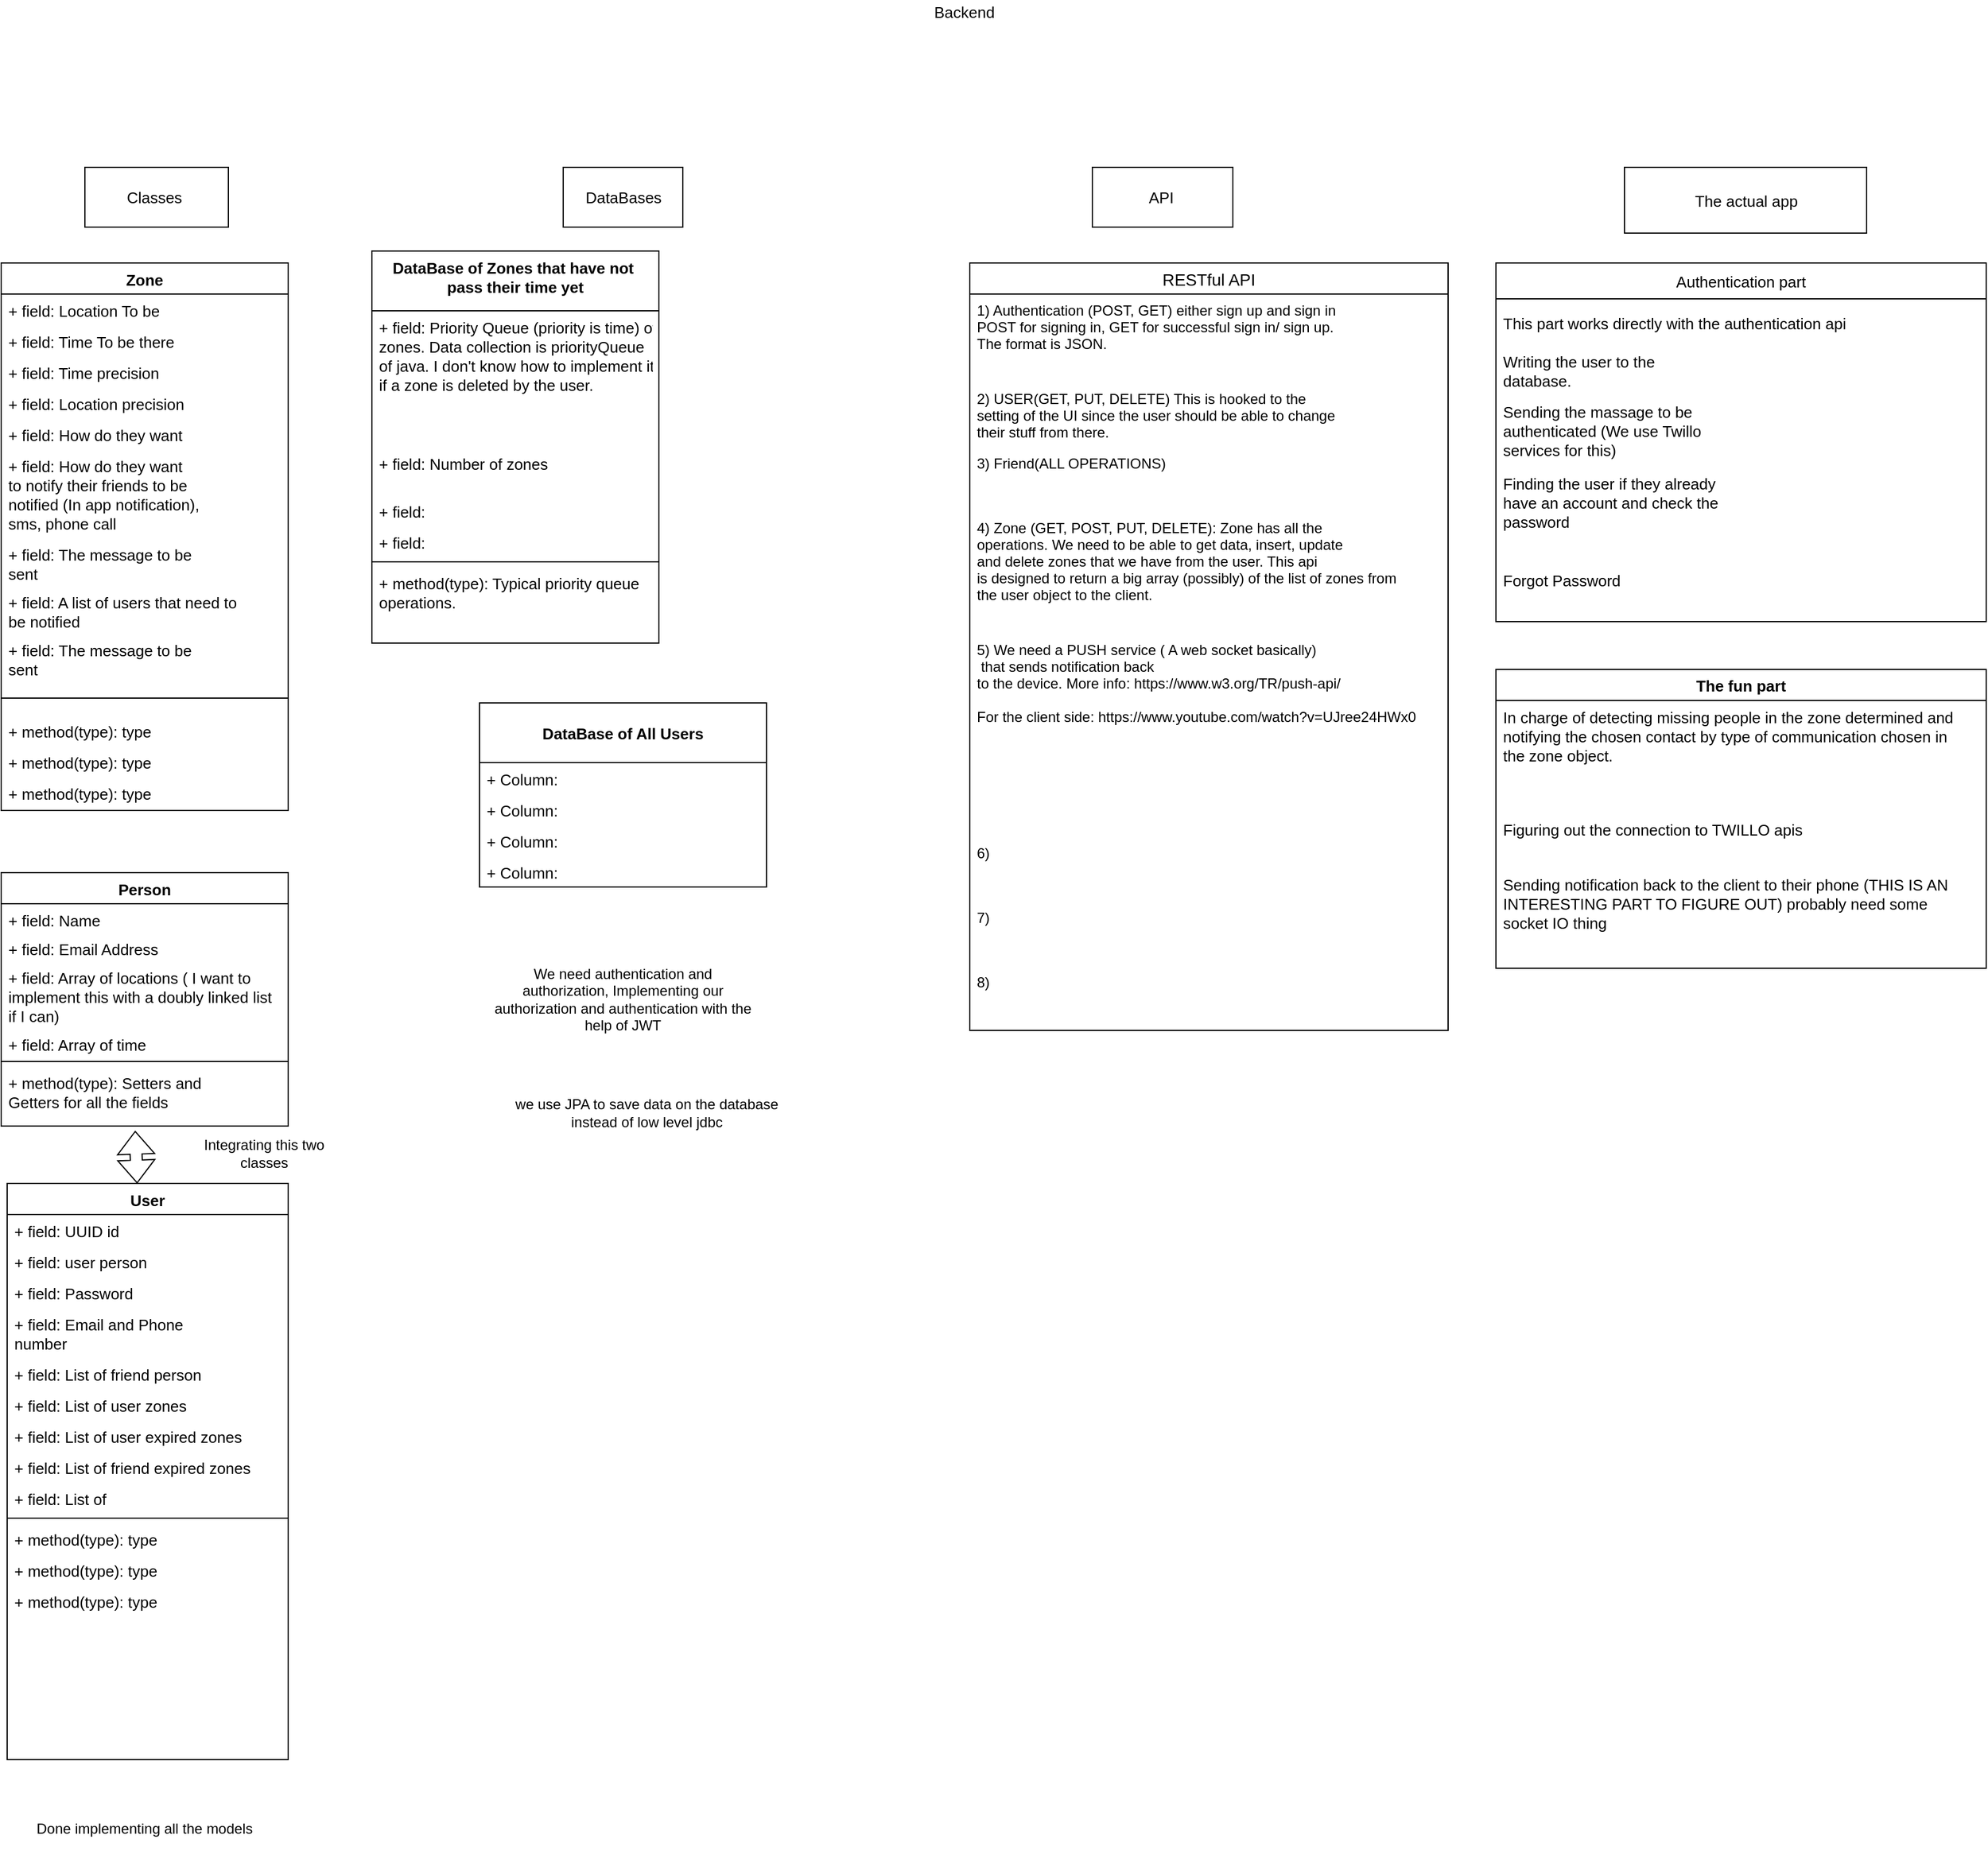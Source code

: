 <mxfile version="18.0.6" type="github" pages="2">
  <diagram id="OnJ23Ht3TBIDX5-kmEjJ" name="Page-1">
    <mxGraphModel dx="792" dy="1044" grid="1" gridSize="10" guides="1" tooltips="1" connect="1" arrows="1" fold="1" page="1" pageScale="1" pageWidth="850" pageHeight="1100" math="0" shadow="0">
      <root>
        <mxCell id="0" />
        <mxCell id="1" parent="0" />
        <mxCell id="N9u76RXB5Sf6qnzRGAIE-1" value="Person" style="swimlane;fontStyle=1;align=center;verticalAlign=top;childLayout=stackLayout;horizontal=1;startSize=26;horizontalStack=0;resizeParent=1;resizeParentMax=0;resizeLast=0;collapsible=1;marginBottom=0;fontSize=13;" parent="1" vertex="1">
          <mxGeometry x="40" y="750" width="240" height="212" as="geometry" />
        </mxCell>
        <mxCell id="N9u76RXB5Sf6qnzRGAIE-2" value="+ field: Name" style="text;strokeColor=none;fillColor=none;align=left;verticalAlign=top;spacingLeft=4;spacingRight=4;overflow=hidden;rotatable=0;points=[[0,0.5],[1,0.5]];portConstraint=eastwest;fontSize=13;" parent="N9u76RXB5Sf6qnzRGAIE-1" vertex="1">
          <mxGeometry y="26" width="240" height="24" as="geometry" />
        </mxCell>
        <mxCell id="N9u76RXB5Sf6qnzRGAIE-7" value="+ field: Email Address" style="text;strokeColor=none;fillColor=none;align=left;verticalAlign=top;spacingLeft=4;spacingRight=4;overflow=hidden;rotatable=0;points=[[0,0.5],[1,0.5]];portConstraint=eastwest;fontSize=13;" parent="N9u76RXB5Sf6qnzRGAIE-1" vertex="1">
          <mxGeometry y="50" width="240" height="24" as="geometry" />
        </mxCell>
        <mxCell id="N9u76RXB5Sf6qnzRGAIE-8" value="+ field: Array of locations ( I want to &#xa;implement this with a doubly linked list&#xa;if I can)" style="text;strokeColor=none;fillColor=none;align=left;verticalAlign=top;spacingLeft=4;spacingRight=4;overflow=hidden;rotatable=0;points=[[0,0.5],[1,0.5]];portConstraint=eastwest;fontSize=13;" parent="N9u76RXB5Sf6qnzRGAIE-1" vertex="1">
          <mxGeometry y="74" width="240" height="56" as="geometry" />
        </mxCell>
        <mxCell id="Z7l9zsdM9GBtYfNbKrUu-1" value="+ field: Array of time" style="text;strokeColor=none;fillColor=none;align=left;verticalAlign=top;spacingLeft=4;spacingRight=4;overflow=hidden;rotatable=0;points=[[0,0.5],[1,0.5]];portConstraint=eastwest;fontSize=13;" parent="N9u76RXB5Sf6qnzRGAIE-1" vertex="1">
          <mxGeometry y="130" width="240" height="24" as="geometry" />
        </mxCell>
        <mxCell id="N9u76RXB5Sf6qnzRGAIE-3" value="" style="line;strokeWidth=1;fillColor=none;align=left;verticalAlign=middle;spacingTop=-1;spacingLeft=3;spacingRight=3;rotatable=0;labelPosition=right;points=[];portConstraint=eastwest;fontSize=13;" parent="N9u76RXB5Sf6qnzRGAIE-1" vertex="1">
          <mxGeometry y="154" width="240" height="8" as="geometry" />
        </mxCell>
        <mxCell id="N9u76RXB5Sf6qnzRGAIE-4" value="+ method(type): Setters and &#xa;Getters for all the fields" style="text;strokeColor=none;fillColor=none;align=left;verticalAlign=top;spacingLeft=4;spacingRight=4;overflow=hidden;rotatable=0;points=[[0,0.5],[1,0.5]];portConstraint=eastwest;fontSize=13;" parent="N9u76RXB5Sf6qnzRGAIE-1" vertex="1">
          <mxGeometry y="162" width="240" height="50" as="geometry" />
        </mxCell>
        <mxCell id="N9u76RXB5Sf6qnzRGAIE-6" value="Backend" style="text;html=1;align=center;verticalAlign=middle;resizable=0;points=[];autosize=1;strokeColor=none;fillColor=none;fontSize=13;" parent="1" vertex="1">
          <mxGeometry x="810" y="20" width="70" height="20" as="geometry" />
        </mxCell>
        <mxCell id="N9u76RXB5Sf6qnzRGAIE-9" value="Zone" style="swimlane;fontStyle=1;align=center;verticalAlign=top;childLayout=stackLayout;horizontal=1;startSize=26;horizontalStack=0;resizeParent=1;resizeParentMax=0;resizeLast=0;collapsible=1;marginBottom=0;fontSize=13;" parent="1" vertex="1">
          <mxGeometry x="40" y="240" width="240" height="458" as="geometry" />
        </mxCell>
        <mxCell id="N9u76RXB5Sf6qnzRGAIE-10" value="+ field: Location To be" style="text;strokeColor=none;fillColor=none;align=left;verticalAlign=top;spacingLeft=4;spacingRight=4;overflow=hidden;rotatable=0;points=[[0,0.5],[1,0.5]];portConstraint=eastwest;fontSize=13;" parent="N9u76RXB5Sf6qnzRGAIE-9" vertex="1">
          <mxGeometry y="26" width="240" height="26" as="geometry" />
        </mxCell>
        <mxCell id="N9u76RXB5Sf6qnzRGAIE-13" value="+ field: Time To be there" style="text;strokeColor=none;fillColor=none;align=left;verticalAlign=top;spacingLeft=4;spacingRight=4;overflow=hidden;rotatable=0;points=[[0,0.5],[1,0.5]];portConstraint=eastwest;fontSize=13;" parent="N9u76RXB5Sf6qnzRGAIE-9" vertex="1">
          <mxGeometry y="52" width="240" height="26" as="geometry" />
        </mxCell>
        <mxCell id="N9u76RXB5Sf6qnzRGAIE-14" value="+ field: Time precision" style="text;strokeColor=none;fillColor=none;align=left;verticalAlign=top;spacingLeft=4;spacingRight=4;overflow=hidden;rotatable=0;points=[[0,0.5],[1,0.5]];portConstraint=eastwest;fontSize=13;" parent="N9u76RXB5Sf6qnzRGAIE-9" vertex="1">
          <mxGeometry y="78" width="240" height="26" as="geometry" />
        </mxCell>
        <mxCell id="N9u76RXB5Sf6qnzRGAIE-15" value="+ field: Location precision" style="text;strokeColor=none;fillColor=none;align=left;verticalAlign=top;spacingLeft=4;spacingRight=4;overflow=hidden;rotatable=0;points=[[0,0.5],[1,0.5]];portConstraint=eastwest;fontSize=13;" parent="N9u76RXB5Sf6qnzRGAIE-9" vertex="1">
          <mxGeometry y="104" width="240" height="26" as="geometry" />
        </mxCell>
        <mxCell id="Bk3x3sHnwQurIrZSOyBp-13" value="+ field: How do they want " style="text;strokeColor=none;fillColor=none;align=left;verticalAlign=top;spacingLeft=4;spacingRight=4;overflow=hidden;rotatable=0;points=[[0,0.5],[1,0.5]];portConstraint=eastwest;fontSize=13;" parent="N9u76RXB5Sf6qnzRGAIE-9" vertex="1">
          <mxGeometry y="130" width="240" height="26" as="geometry" />
        </mxCell>
        <mxCell id="Bk3x3sHnwQurIrZSOyBp-14" value="+ field: How do they want &#xa;to notify their friends to be &#xa;notified (In app notification), &#xa;sms, phone call" style="text;strokeColor=none;fillColor=none;align=left;verticalAlign=top;spacingLeft=4;spacingRight=4;overflow=hidden;rotatable=0;points=[[0,0.5],[1,0.5]];portConstraint=eastwest;fontSize=13;" parent="N9u76RXB5Sf6qnzRGAIE-9" vertex="1">
          <mxGeometry y="156" width="240" height="74" as="geometry" />
        </mxCell>
        <mxCell id="Bk3x3sHnwQurIrZSOyBp-15" value="+ field: The message to be&#xa;sent" style="text;strokeColor=none;fillColor=none;align=left;verticalAlign=top;spacingLeft=4;spacingRight=4;overflow=hidden;rotatable=0;points=[[0,0.5],[1,0.5]];portConstraint=eastwest;fontSize=13;" parent="N9u76RXB5Sf6qnzRGAIE-9" vertex="1">
          <mxGeometry y="230" width="240" height="40" as="geometry" />
        </mxCell>
        <mxCell id="Bk3x3sHnwQurIrZSOyBp-61" value="+ field: A list of users that need to &#xa;be notified" style="text;strokeColor=none;fillColor=none;align=left;verticalAlign=top;spacingLeft=4;spacingRight=4;overflow=hidden;rotatable=0;points=[[0,0.5],[1,0.5]];portConstraint=eastwest;fontSize=13;" parent="N9u76RXB5Sf6qnzRGAIE-9" vertex="1">
          <mxGeometry y="270" width="240" height="40" as="geometry" />
        </mxCell>
        <mxCell id="Bk3x3sHnwQurIrZSOyBp-62" value="+ field: The message to be&#xa;sent" style="text;strokeColor=none;fillColor=none;align=left;verticalAlign=top;spacingLeft=4;spacingRight=4;overflow=hidden;rotatable=0;points=[[0,0.5],[1,0.5]];portConstraint=eastwest;fontSize=13;" parent="N9u76RXB5Sf6qnzRGAIE-9" vertex="1">
          <mxGeometry y="310" width="240" height="40" as="geometry" />
        </mxCell>
        <mxCell id="N9u76RXB5Sf6qnzRGAIE-11" value="" style="line;strokeWidth=1;fillColor=none;align=left;verticalAlign=middle;spacingTop=-1;spacingLeft=3;spacingRight=3;rotatable=0;labelPosition=right;points=[];portConstraint=eastwest;fontSize=13;" parent="N9u76RXB5Sf6qnzRGAIE-9" vertex="1">
          <mxGeometry y="350" width="240" height="28" as="geometry" />
        </mxCell>
        <mxCell id="N9u76RXB5Sf6qnzRGAIE-12" value="+ method(type): type" style="text;strokeColor=none;fillColor=none;align=left;verticalAlign=top;spacingLeft=4;spacingRight=4;overflow=hidden;rotatable=0;points=[[0,0.5],[1,0.5]];portConstraint=eastwest;fontSize=13;" parent="N9u76RXB5Sf6qnzRGAIE-9" vertex="1">
          <mxGeometry y="378" width="240" height="26" as="geometry" />
        </mxCell>
        <mxCell id="N9u76RXB5Sf6qnzRGAIE-16" value="+ method(type): type" style="text;strokeColor=none;fillColor=none;align=left;verticalAlign=top;spacingLeft=4;spacingRight=4;overflow=hidden;rotatable=0;points=[[0,0.5],[1,0.5]];portConstraint=eastwest;fontSize=13;" parent="N9u76RXB5Sf6qnzRGAIE-9" vertex="1">
          <mxGeometry y="404" width="240" height="26" as="geometry" />
        </mxCell>
        <mxCell id="N9u76RXB5Sf6qnzRGAIE-17" value="+ method(type): type" style="text;strokeColor=none;fillColor=none;align=left;verticalAlign=top;spacingLeft=4;spacingRight=4;overflow=hidden;rotatable=0;points=[[0,0.5],[1,0.5]];portConstraint=eastwest;fontSize=13;" parent="N9u76RXB5Sf6qnzRGAIE-9" vertex="1">
          <mxGeometry y="430" width="240" height="28" as="geometry" />
        </mxCell>
        <mxCell id="Z7l9zsdM9GBtYfNbKrUu-2" value="Classes&amp;nbsp;" style="whiteSpace=wrap;html=1;align=center;fontSize=13;" parent="1" vertex="1">
          <mxGeometry x="110" y="160" width="120" height="50" as="geometry" />
        </mxCell>
        <mxCell id="Z7l9zsdM9GBtYfNbKrUu-4" value="Authentication part" style="swimlane;fontStyle=0;childLayout=stackLayout;horizontal=1;startSize=30;horizontalStack=0;resizeParent=1;resizeParentMax=0;resizeLast=0;collapsible=1;marginBottom=0;fontSize=13;" parent="1" vertex="1">
          <mxGeometry x="1290" y="240" width="410" height="300" as="geometry" />
        </mxCell>
        <mxCell id="Bk3x3sHnwQurIrZSOyBp-77" value="This part works directly with the authentication api" style="text;strokeColor=none;fillColor=none;align=left;verticalAlign=middle;spacingLeft=4;spacingRight=4;overflow=hidden;points=[[0,0.5],[1,0.5]];portConstraint=eastwest;rotatable=0;fontSize=13;" parent="Z7l9zsdM9GBtYfNbKrUu-4" vertex="1">
          <mxGeometry y="30" width="410" height="40" as="geometry" />
        </mxCell>
        <mxCell id="Z7l9zsdM9GBtYfNbKrUu-5" value="Writing the user to the &#xa;database. " style="text;strokeColor=none;fillColor=none;align=left;verticalAlign=middle;spacingLeft=4;spacingRight=4;overflow=hidden;points=[[0,0.5],[1,0.5]];portConstraint=eastwest;rotatable=0;fontSize=13;" parent="Z7l9zsdM9GBtYfNbKrUu-4" vertex="1">
          <mxGeometry y="70" width="410" height="40" as="geometry" />
        </mxCell>
        <mxCell id="Z7l9zsdM9GBtYfNbKrUu-6" value="Sending the massage to be&#xa;authenticated (We use Twillo &#xa;services for this) " style="text;strokeColor=none;fillColor=none;align=left;verticalAlign=middle;spacingLeft=4;spacingRight=4;overflow=hidden;points=[[0,0.5],[1,0.5]];portConstraint=eastwest;rotatable=0;fontSize=13;" parent="Z7l9zsdM9GBtYfNbKrUu-4" vertex="1">
          <mxGeometry y="110" width="410" height="60" as="geometry" />
        </mxCell>
        <mxCell id="Bk3x3sHnwQurIrZSOyBp-48" value="Finding the user if they already&#xa;have an account and check the &#xa;password" style="text;strokeColor=none;fillColor=none;align=left;verticalAlign=middle;spacingLeft=4;spacingRight=4;overflow=hidden;points=[[0,0.5],[1,0.5]];portConstraint=eastwest;rotatable=0;fontSize=13;" parent="Z7l9zsdM9GBtYfNbKrUu-4" vertex="1">
          <mxGeometry y="170" width="410" height="60" as="geometry" />
        </mxCell>
        <mxCell id="Z7l9zsdM9GBtYfNbKrUu-7" value="Forgot Password" style="text;strokeColor=none;fillColor=none;align=left;verticalAlign=middle;spacingLeft=4;spacingRight=4;overflow=hidden;points=[[0,0.5],[1,0.5]];portConstraint=eastwest;rotatable=0;fontSize=13;" parent="Z7l9zsdM9GBtYfNbKrUu-4" vertex="1">
          <mxGeometry y="230" width="410" height="70" as="geometry" />
        </mxCell>
        <mxCell id="Bk3x3sHnwQurIrZSOyBp-1" value="The actual app" style="whiteSpace=wrap;html=1;align=center;fontSize=13;" parent="1" vertex="1">
          <mxGeometry x="1397.5" y="160" width="202.5" height="55" as="geometry" />
        </mxCell>
        <mxCell id="Bk3x3sHnwQurIrZSOyBp-2" value="User" style="swimlane;fontStyle=1;align=center;verticalAlign=top;childLayout=stackLayout;horizontal=1;startSize=26;horizontalStack=0;resizeParent=1;resizeParentMax=0;resizeLast=0;collapsible=1;marginBottom=0;fontSize=13;" parent="1" vertex="1">
          <mxGeometry x="45" y="1010" width="235" height="482" as="geometry" />
        </mxCell>
        <mxCell id="Bk3x3sHnwQurIrZSOyBp-76" value="+ field: UUID id" style="text;strokeColor=none;fillColor=none;align=left;verticalAlign=top;spacingLeft=4;spacingRight=4;overflow=hidden;rotatable=0;points=[[0,0.5],[1,0.5]];portConstraint=eastwest;fontSize=13;" parent="Bk3x3sHnwQurIrZSOyBp-2" vertex="1">
          <mxGeometry y="26" width="235" height="26" as="geometry" />
        </mxCell>
        <mxCell id="Bk3x3sHnwQurIrZSOyBp-3" value="+ field: user person    &#xa;&#xa;" style="text;strokeColor=none;fillColor=none;align=left;verticalAlign=top;spacingLeft=4;spacingRight=4;overflow=hidden;rotatable=0;points=[[0,0.5],[1,0.5]];portConstraint=eastwest;fontSize=13;" parent="Bk3x3sHnwQurIrZSOyBp-2" vertex="1">
          <mxGeometry y="52" width="235" height="26" as="geometry" />
        </mxCell>
        <mxCell id="Bk3x3sHnwQurIrZSOyBp-41" value="+ field: Password" style="text;strokeColor=none;fillColor=none;align=left;verticalAlign=top;spacingLeft=4;spacingRight=4;overflow=hidden;rotatable=0;points=[[0,0.5],[1,0.5]];portConstraint=eastwest;fontSize=13;" parent="Bk3x3sHnwQurIrZSOyBp-2" vertex="1">
          <mxGeometry y="78" width="235" height="26" as="geometry" />
        </mxCell>
        <mxCell id="Bk3x3sHnwQurIrZSOyBp-42" value="+ field: Email and Phone &#xa;number" style="text;strokeColor=none;fillColor=none;align=left;verticalAlign=top;spacingLeft=4;spacingRight=4;overflow=hidden;rotatable=0;points=[[0,0.5],[1,0.5]];portConstraint=eastwest;fontSize=13;" parent="Bk3x3sHnwQurIrZSOyBp-2" vertex="1">
          <mxGeometry y="104" width="235" height="42" as="geometry" />
        </mxCell>
        <mxCell id="Bk3x3sHnwQurIrZSOyBp-6" value="+ field: List of friend person&#xa;" style="text;strokeColor=none;fillColor=none;align=left;verticalAlign=top;spacingLeft=4;spacingRight=4;overflow=hidden;rotatable=0;points=[[0,0.5],[1,0.5]];portConstraint=eastwest;fontSize=13;" parent="Bk3x3sHnwQurIrZSOyBp-2" vertex="1">
          <mxGeometry y="146" width="235" height="26" as="geometry" />
        </mxCell>
        <mxCell id="Bk3x3sHnwQurIrZSOyBp-10" value="+ field: List of user zones" style="text;strokeColor=none;fillColor=none;align=left;verticalAlign=top;spacingLeft=4;spacingRight=4;overflow=hidden;rotatable=0;points=[[0,0.5],[1,0.5]];portConstraint=eastwest;fontSize=13;" parent="Bk3x3sHnwQurIrZSOyBp-2" vertex="1">
          <mxGeometry y="172" width="235" height="26" as="geometry" />
        </mxCell>
        <mxCell id="Bk3x3sHnwQurIrZSOyBp-9" value="+ field: List of user expired zones" style="text;strokeColor=none;fillColor=none;align=left;verticalAlign=top;spacingLeft=4;spacingRight=4;overflow=hidden;rotatable=0;points=[[0,0.5],[1,0.5]];portConstraint=eastwest;fontSize=13;" parent="Bk3x3sHnwQurIrZSOyBp-2" vertex="1">
          <mxGeometry y="198" width="235" height="26" as="geometry" />
        </mxCell>
        <mxCell id="Bk3x3sHnwQurIrZSOyBp-8" value="+ field: List of friend expired zones" style="text;strokeColor=none;fillColor=none;align=left;verticalAlign=top;spacingLeft=4;spacingRight=4;overflow=hidden;rotatable=0;points=[[0,0.5],[1,0.5]];portConstraint=eastwest;fontSize=13;" parent="Bk3x3sHnwQurIrZSOyBp-2" vertex="1">
          <mxGeometry y="224" width="235" height="26" as="geometry" />
        </mxCell>
        <mxCell id="Bk3x3sHnwQurIrZSOyBp-72" value="+ field: List of " style="text;strokeColor=none;fillColor=none;align=left;verticalAlign=top;spacingLeft=4;spacingRight=4;overflow=hidden;rotatable=0;points=[[0,0.5],[1,0.5]];portConstraint=eastwest;fontSize=13;" parent="Bk3x3sHnwQurIrZSOyBp-2" vertex="1">
          <mxGeometry y="250" width="235" height="26" as="geometry" />
        </mxCell>
        <mxCell id="Bk3x3sHnwQurIrZSOyBp-4" value="" style="line;strokeWidth=1;fillColor=none;align=left;verticalAlign=middle;spacingTop=-1;spacingLeft=3;spacingRight=3;rotatable=0;labelPosition=right;points=[];portConstraint=eastwest;fontSize=13;" parent="Bk3x3sHnwQurIrZSOyBp-2" vertex="1">
          <mxGeometry y="276" width="235" height="8" as="geometry" />
        </mxCell>
        <mxCell id="Bk3x3sHnwQurIrZSOyBp-5" value="+ method(type): type" style="text;strokeColor=none;fillColor=none;align=left;verticalAlign=top;spacingLeft=4;spacingRight=4;overflow=hidden;rotatable=0;points=[[0,0.5],[1,0.5]];portConstraint=eastwest;fontSize=13;" parent="Bk3x3sHnwQurIrZSOyBp-2" vertex="1">
          <mxGeometry y="284" width="235" height="26" as="geometry" />
        </mxCell>
        <mxCell id="Bk3x3sHnwQurIrZSOyBp-11" value="+ method(type): type" style="text;strokeColor=none;fillColor=none;align=left;verticalAlign=top;spacingLeft=4;spacingRight=4;overflow=hidden;rotatable=0;points=[[0,0.5],[1,0.5]];portConstraint=eastwest;fontSize=13;" parent="Bk3x3sHnwQurIrZSOyBp-2" vertex="1">
          <mxGeometry y="310" width="235" height="26" as="geometry" />
        </mxCell>
        <mxCell id="Bk3x3sHnwQurIrZSOyBp-12" value="+ method(type): type" style="text;strokeColor=none;fillColor=none;align=left;verticalAlign=top;spacingLeft=4;spacingRight=4;overflow=hidden;rotatable=0;points=[[0,0.5],[1,0.5]];portConstraint=eastwest;fontSize=13;" parent="Bk3x3sHnwQurIrZSOyBp-2" vertex="1">
          <mxGeometry y="336" width="235" height="146" as="geometry" />
        </mxCell>
        <mxCell id="Bk3x3sHnwQurIrZSOyBp-16" value="The fun part" style="swimlane;fontStyle=1;childLayout=stackLayout;horizontal=1;startSize=26;fillColor=none;horizontalStack=0;resizeParent=1;resizeParentMax=0;resizeLast=0;collapsible=1;marginBottom=0;fontSize=13;" parent="1" vertex="1">
          <mxGeometry x="1290" y="580" width="410" height="250" as="geometry" />
        </mxCell>
        <mxCell id="Bk3x3sHnwQurIrZSOyBp-17" value="In charge of detecting missing people in the zone determined and&#xa;notifying the chosen contact by type of communication chosen in &#xa;the zone object. " style="text;strokeColor=none;fillColor=none;align=left;verticalAlign=top;spacingLeft=4;spacingRight=4;overflow=hidden;rotatable=0;points=[[0,0.5],[1,0.5]];portConstraint=eastwest;fontSize=13;" parent="Bk3x3sHnwQurIrZSOyBp-16" vertex="1">
          <mxGeometry y="26" width="410" height="94" as="geometry" />
        </mxCell>
        <mxCell id="Bk3x3sHnwQurIrZSOyBp-18" value="Figuring out the connection to TWILLO apis" style="text;strokeColor=none;fillColor=none;align=left;verticalAlign=top;spacingLeft=4;spacingRight=4;overflow=hidden;rotatable=0;points=[[0,0.5],[1,0.5]];portConstraint=eastwest;fontSize=13;" parent="Bk3x3sHnwQurIrZSOyBp-16" vertex="1">
          <mxGeometry y="120" width="410" height="46" as="geometry" />
        </mxCell>
        <mxCell id="Bk3x3sHnwQurIrZSOyBp-19" value="Sending notification back to the client to their phone (THIS IS AN &#xa;INTERESTING PART TO FIGURE OUT) probably need some &#xa;socket IO thing" style="text;strokeColor=none;fillColor=none;align=left;verticalAlign=top;spacingLeft=4;spacingRight=4;overflow=hidden;rotatable=0;points=[[0,0.5],[1,0.5]];portConstraint=eastwest;fontSize=13;" parent="Bk3x3sHnwQurIrZSOyBp-16" vertex="1">
          <mxGeometry y="166" width="410" height="84" as="geometry" />
        </mxCell>
        <mxCell id="Bk3x3sHnwQurIrZSOyBp-20" value="API&amp;nbsp;" style="whiteSpace=wrap;html=1;align=center;fontSize=13;" parent="1" vertex="1">
          <mxGeometry x="952.5" y="160" width="117.5" height="50" as="geometry" />
        </mxCell>
        <mxCell id="Bk3x3sHnwQurIrZSOyBp-21" value="RESTful API" style="swimlane;fontStyle=0;childLayout=stackLayout;horizontal=1;startSize=26;horizontalStack=0;resizeParent=1;resizeParentMax=0;resizeLast=0;collapsible=1;marginBottom=0;align=center;fontSize=14;" parent="1" vertex="1">
          <mxGeometry x="850" y="240" width="400" height="642" as="geometry" />
        </mxCell>
        <mxCell id="Bk3x3sHnwQurIrZSOyBp-22" value="1) Authentication (POST, GET) either sign up and sign in&#xa;POST for signing in, GET for successful sign in/ sign up.&#xa;The format is JSON. &#xa;&#xa;&#xa;" style="text;strokeColor=none;fillColor=none;spacingLeft=4;spacingRight=4;overflow=hidden;rotatable=0;points=[[0,0.5],[1,0.5]];portConstraint=eastwest;fontSize=12;" parent="Bk3x3sHnwQurIrZSOyBp-21" vertex="1">
          <mxGeometry y="26" width="400" height="74" as="geometry" />
        </mxCell>
        <mxCell id="Bk3x3sHnwQurIrZSOyBp-23" value="2) USER(GET, PUT, DELETE) This is hooked to the &#xa;setting of the UI since the user should be able to change&#xa;their stuff from there." style="text;strokeColor=none;fillColor=none;spacingLeft=4;spacingRight=4;overflow=hidden;rotatable=0;points=[[0,0.5],[1,0.5]];portConstraint=eastwest;fontSize=12;" parent="Bk3x3sHnwQurIrZSOyBp-21" vertex="1">
          <mxGeometry y="100" width="400" height="54" as="geometry" />
        </mxCell>
        <mxCell id="Bk3x3sHnwQurIrZSOyBp-24" value="3) Friend(ALL OPERATIONS)" style="text;strokeColor=none;fillColor=none;spacingLeft=4;spacingRight=4;overflow=hidden;rotatable=0;points=[[0,0.5],[1,0.5]];portConstraint=eastwest;fontSize=12;" parent="Bk3x3sHnwQurIrZSOyBp-21" vertex="1">
          <mxGeometry y="154" width="400" height="54" as="geometry" />
        </mxCell>
        <mxCell id="Bk3x3sHnwQurIrZSOyBp-43" value="4) Zone (GET, POST, PUT, DELETE): Zone has all the&#xa;operations. We need to be able to get data, insert, update&#xa;and delete zones that we have from the user. This api&#xa;is designed to return a big array (possibly) of the list of zones from&#xa;the user object to the client. " style="text;strokeColor=none;fillColor=none;spacingLeft=4;spacingRight=4;overflow=hidden;rotatable=0;points=[[0,0.5],[1,0.5]];portConstraint=eastwest;fontSize=12;" parent="Bk3x3sHnwQurIrZSOyBp-21" vertex="1">
          <mxGeometry y="208" width="400" height="102" as="geometry" />
        </mxCell>
        <mxCell id="Bk3x3sHnwQurIrZSOyBp-44" value="5) We need a PUSH service ( A web socket basically)&#xa; that sends notification back &#xa;to the device. More info: https://www.w3.org/TR/push-api/&#xa;&#xa;For the client side: https://www.youtube.com/watch?v=UJree24HWx0" style="text;strokeColor=none;fillColor=none;spacingLeft=4;spacingRight=4;overflow=hidden;rotatable=0;points=[[0,0.5],[1,0.5]];portConstraint=eastwest;fontSize=12;" parent="Bk3x3sHnwQurIrZSOyBp-21" vertex="1">
          <mxGeometry y="310" width="400" height="170" as="geometry" />
        </mxCell>
        <mxCell id="Bk3x3sHnwQurIrZSOyBp-45" value="6)" style="text;strokeColor=none;fillColor=none;spacingLeft=4;spacingRight=4;overflow=hidden;rotatable=0;points=[[0,0.5],[1,0.5]];portConstraint=eastwest;fontSize=12;" parent="Bk3x3sHnwQurIrZSOyBp-21" vertex="1">
          <mxGeometry y="480" width="400" height="54" as="geometry" />
        </mxCell>
        <mxCell id="Bk3x3sHnwQurIrZSOyBp-46" value="7)" style="text;strokeColor=none;fillColor=none;spacingLeft=4;spacingRight=4;overflow=hidden;rotatable=0;points=[[0,0.5],[1,0.5]];portConstraint=eastwest;fontSize=12;" parent="Bk3x3sHnwQurIrZSOyBp-21" vertex="1">
          <mxGeometry y="534" width="400" height="54" as="geometry" />
        </mxCell>
        <mxCell id="Bk3x3sHnwQurIrZSOyBp-47" value="8)" style="text;strokeColor=none;fillColor=none;spacingLeft=4;spacingRight=4;overflow=hidden;rotatable=0;points=[[0,0.5],[1,0.5]];portConstraint=eastwest;fontSize=12;" parent="Bk3x3sHnwQurIrZSOyBp-21" vertex="1">
          <mxGeometry y="588" width="400" height="54" as="geometry" />
        </mxCell>
        <mxCell id="Bk3x3sHnwQurIrZSOyBp-53" value="DataBase of Zones that have not &#xa;pass their time yet" style="swimlane;fontStyle=1;align=center;verticalAlign=top;childLayout=stackLayout;horizontal=1;startSize=50;horizontalStack=0;resizeParent=1;resizeParentMax=0;resizeLast=0;collapsible=1;marginBottom=0;fontSize=13;" parent="1" vertex="1">
          <mxGeometry x="350" y="230" width="240" height="328" as="geometry" />
        </mxCell>
        <mxCell id="Bk3x3sHnwQurIrZSOyBp-54" value="+ field: Priority Queue (priority is time) of &#xa;zones. Data collection is priorityQueue&#xa;of java. I don&#39;t know how to implement it&#xa;if a zone is deleted by the user. " style="text;strokeColor=none;fillColor=none;align=left;verticalAlign=top;spacingLeft=4;spacingRight=4;overflow=hidden;rotatable=0;points=[[0,0.5],[1,0.5]];portConstraint=eastwest;fontSize=13;" parent="Bk3x3sHnwQurIrZSOyBp-53" vertex="1">
          <mxGeometry y="50" width="240" height="114" as="geometry" />
        </mxCell>
        <mxCell id="Bk3x3sHnwQurIrZSOyBp-59" value="+ field: Number of zones  " style="text;strokeColor=none;fillColor=none;align=left;verticalAlign=top;spacingLeft=4;spacingRight=4;overflow=hidden;rotatable=0;points=[[0,0.5],[1,0.5]];portConstraint=eastwest;fontSize=13;" parent="Bk3x3sHnwQurIrZSOyBp-53" vertex="1">
          <mxGeometry y="164" width="240" height="40" as="geometry" />
        </mxCell>
        <mxCell id="Bk3x3sHnwQurIrZSOyBp-58" value="+ field: " style="text;strokeColor=none;fillColor=none;align=left;verticalAlign=top;spacingLeft=4;spacingRight=4;overflow=hidden;rotatable=0;points=[[0,0.5],[1,0.5]];portConstraint=eastwest;fontSize=13;" parent="Bk3x3sHnwQurIrZSOyBp-53" vertex="1">
          <mxGeometry y="204" width="240" height="26" as="geometry" />
        </mxCell>
        <mxCell id="Bk3x3sHnwQurIrZSOyBp-57" value="+ field: " style="text;strokeColor=none;fillColor=none;align=left;verticalAlign=top;spacingLeft=4;spacingRight=4;overflow=hidden;rotatable=0;points=[[0,0.5],[1,0.5]];portConstraint=eastwest;fontSize=13;" parent="Bk3x3sHnwQurIrZSOyBp-53" vertex="1">
          <mxGeometry y="230" width="240" height="26" as="geometry" />
        </mxCell>
        <mxCell id="Bk3x3sHnwQurIrZSOyBp-55" value="" style="line;strokeWidth=1;fillColor=none;align=left;verticalAlign=middle;spacingTop=-1;spacingLeft=3;spacingRight=3;rotatable=0;labelPosition=right;points=[];portConstraint=eastwest;fontSize=13;" parent="Bk3x3sHnwQurIrZSOyBp-53" vertex="1">
          <mxGeometry y="256" width="240" height="8" as="geometry" />
        </mxCell>
        <mxCell id="Bk3x3sHnwQurIrZSOyBp-56" value="+ method(type): Typical priority queue&#xa;operations. " style="text;strokeColor=none;fillColor=none;align=left;verticalAlign=top;spacingLeft=4;spacingRight=4;overflow=hidden;rotatable=0;points=[[0,0.5],[1,0.5]];portConstraint=eastwest;fontSize=13;" parent="Bk3x3sHnwQurIrZSOyBp-53" vertex="1">
          <mxGeometry y="264" width="240" height="64" as="geometry" />
        </mxCell>
        <mxCell id="Bk3x3sHnwQurIrZSOyBp-63" value="DataBase of All Users" style="swimlane;fontStyle=1;childLayout=stackLayout;horizontal=1;startSize=50;fillColor=none;horizontalStack=0;resizeParent=1;resizeParentMax=0;resizeLast=0;collapsible=1;marginBottom=0;fontSize=13;" parent="1" vertex="1">
          <mxGeometry x="440" y="608" width="240" height="154" as="geometry" />
        </mxCell>
        <mxCell id="Bk3x3sHnwQurIrZSOyBp-66" value="+ Column:" style="text;strokeColor=none;fillColor=none;align=left;verticalAlign=top;spacingLeft=4;spacingRight=4;overflow=hidden;rotatable=0;points=[[0,0.5],[1,0.5]];portConstraint=eastwest;fontSize=13;" parent="Bk3x3sHnwQurIrZSOyBp-63" vertex="1">
          <mxGeometry y="50" width="240" height="26" as="geometry" />
        </mxCell>
        <mxCell id="Bk3x3sHnwQurIrZSOyBp-73" value="+ Column:" style="text;strokeColor=none;fillColor=none;align=left;verticalAlign=top;spacingLeft=4;spacingRight=4;overflow=hidden;rotatable=0;points=[[0,0.5],[1,0.5]];portConstraint=eastwest;fontSize=13;" parent="Bk3x3sHnwQurIrZSOyBp-63" vertex="1">
          <mxGeometry y="76" width="240" height="26" as="geometry" />
        </mxCell>
        <mxCell id="Bk3x3sHnwQurIrZSOyBp-74" value="+ Column:" style="text;strokeColor=none;fillColor=none;align=left;verticalAlign=top;spacingLeft=4;spacingRight=4;overflow=hidden;rotatable=0;points=[[0,0.5],[1,0.5]];portConstraint=eastwest;fontSize=13;" parent="Bk3x3sHnwQurIrZSOyBp-63" vertex="1">
          <mxGeometry y="102" width="240" height="26" as="geometry" />
        </mxCell>
        <mxCell id="Bk3x3sHnwQurIrZSOyBp-75" value="+ Column:" style="text;strokeColor=none;fillColor=none;align=left;verticalAlign=top;spacingLeft=4;spacingRight=4;overflow=hidden;rotatable=0;points=[[0,0.5],[1,0.5]];portConstraint=eastwest;fontSize=13;" parent="Bk3x3sHnwQurIrZSOyBp-63" vertex="1">
          <mxGeometry y="128" width="240" height="26" as="geometry" />
        </mxCell>
        <mxCell id="Bk3x3sHnwQurIrZSOyBp-71" value="DataBases" style="html=1;fontSize=13;" parent="1" vertex="1">
          <mxGeometry x="510" y="160" width="100" height="50" as="geometry" />
        </mxCell>
        <mxCell id="ZK48mX2Tbgwl_XDacO71-1" value="Integrating this two classes" style="text;html=1;strokeColor=none;fillColor=none;align=center;verticalAlign=middle;whiteSpace=wrap;rounded=0;" parent="1" vertex="1">
          <mxGeometry x="190" y="970" width="140" height="30" as="geometry" />
        </mxCell>
        <mxCell id="ZK48mX2Tbgwl_XDacO71-3" value="" style="shape=flexArrow;endArrow=classic;startArrow=classic;html=1;rounded=0;entryX=0.467;entryY=1.08;entryDx=0;entryDy=0;entryPerimeter=0;" parent="1" source="Bk3x3sHnwQurIrZSOyBp-2" target="N9u76RXB5Sf6qnzRGAIE-4" edge="1">
          <mxGeometry width="100" height="100" relative="1" as="geometry">
            <mxPoint x="360" y="1090" as="sourcePoint" />
            <mxPoint x="460" y="990" as="targetPoint" />
          </mxGeometry>
        </mxCell>
        <mxCell id="O4iQtBMvBC0bYsIcab4D-1" value="Done implementing all the models" style="text;html=1;strokeColor=none;fillColor=none;align=center;verticalAlign=middle;whiteSpace=wrap;rounded=0;" parent="1" vertex="1">
          <mxGeometry x="40" y="1520" width="240" height="60" as="geometry" />
        </mxCell>
        <mxCell id="qSfsRtd-j9E3h0j8mT5T-1" value="We need authentication and&lt;br&gt;authorization, Implementing our authorization and authentication with the help of JWT" style="text;html=1;strokeColor=none;fillColor=none;align=center;verticalAlign=middle;whiteSpace=wrap;rounded=0;" parent="1" vertex="1">
          <mxGeometry x="440" y="791" width="240" height="129" as="geometry" />
        </mxCell>
        <mxCell id="hFi8CVxTuR9FTAXGdVDn-1" value="we use JPA to save data on the database instead of low level jdbc" style="text;html=1;strokeColor=none;fillColor=none;align=center;verticalAlign=middle;whiteSpace=wrap;rounded=0;" parent="1" vertex="1">
          <mxGeometry x="450" y="932" width="260" height="38" as="geometry" />
        </mxCell>
      </root>
    </mxGraphModel>
  </diagram>
  <diagram id="3DfGF0o8X33VtH4nLFIE" name="Page-2">
    <mxGraphModel dx="1555" dy="3004" grid="1" gridSize="10" guides="1" tooltips="1" connect="1" arrows="1" fold="1" page="1" pageScale="1" pageWidth="850" pageHeight="1100" math="0" shadow="0">
      <root>
        <mxCell id="0" />
        <mxCell id="1" parent="0" />
        <mxCell id="FKi8MtsjQ0KQ6AIrLRFd-1" value="UI DESIGN&amp;nbsp;" style="text;html=1;strokeColor=none;fillColor=none;align=center;verticalAlign=middle;whiteSpace=wrap;rounded=0;" vertex="1" parent="1">
          <mxGeometry x="325" y="-2200" width="200" height="40" as="geometry" />
        </mxCell>
        <mxCell id="FKi8MtsjQ0KQ6AIrLRFd-16" value="" style="edgeStyle=orthogonalEdgeStyle;rounded=0;orthogonalLoop=1;jettySize=auto;html=1;" edge="1" parent="1" source="FKi8MtsjQ0KQ6AIrLRFd-4" target="FKi8MtsjQ0KQ6AIrLRFd-13">
          <mxGeometry relative="1" as="geometry" />
        </mxCell>
        <mxCell id="N7ADjUToNaB00IMNBGgR-2" value="" style="edgeStyle=orthogonalEdgeStyle;rounded=0;orthogonalLoop=1;jettySize=auto;html=1;" edge="1" parent="1" source="FKi8MtsjQ0KQ6AIrLRFd-4">
          <mxGeometry relative="1" as="geometry">
            <mxPoint x="585" y="-2020" as="targetPoint" />
          </mxGeometry>
        </mxCell>
        <mxCell id="FKi8MtsjQ0KQ6AIrLRFd-4" value="" style="rounded=1;whiteSpace=wrap;html=1;" vertex="1" parent="1">
          <mxGeometry x="352.5" y="-2120" width="160" height="200" as="geometry" />
        </mxCell>
        <mxCell id="FKi8MtsjQ0KQ6AIrLRFd-5" value="Login/Signup" style="text;html=1;strokeColor=none;fillColor=none;align=center;verticalAlign=middle;whiteSpace=wrap;rounded=0;" vertex="1" parent="1">
          <mxGeometry x="380" y="-2150" width="90" height="30" as="geometry" />
        </mxCell>
        <mxCell id="FKi8MtsjQ0KQ6AIrLRFd-22" style="edgeStyle=orthogonalEdgeStyle;rounded=0;orthogonalLoop=1;jettySize=auto;html=1;entryX=0.5;entryY=0;entryDx=0;entryDy=0;" edge="1" parent="1" source="FKi8MtsjQ0KQ6AIrLRFd-13" target="FKi8MtsjQ0KQ6AIrLRFd-29">
          <mxGeometry relative="1" as="geometry">
            <mxPoint x="110" y="-1800" as="targetPoint" />
          </mxGeometry>
        </mxCell>
        <mxCell id="FKi8MtsjQ0KQ6AIrLRFd-23" style="edgeStyle=orthogonalEdgeStyle;rounded=0;orthogonalLoop=1;jettySize=auto;html=1;entryX=0.5;entryY=0;entryDx=0;entryDy=0;" edge="1" parent="1" source="FKi8MtsjQ0KQ6AIrLRFd-13" target="FKi8MtsjQ0KQ6AIrLRFd-33">
          <mxGeometry relative="1" as="geometry">
            <mxPoint x="320" y="-1800" as="targetPoint" />
          </mxGeometry>
        </mxCell>
        <mxCell id="FKi8MtsjQ0KQ6AIrLRFd-42" style="edgeStyle=orthogonalEdgeStyle;rounded=0;orthogonalLoop=1;jettySize=auto;html=1;entryX=0.5;entryY=0;entryDx=0;entryDy=0;exitX=1;exitY=0.5;exitDx=0;exitDy=0;" edge="1" parent="1" source="FKi8MtsjQ0KQ6AIrLRFd-13" target="FKi8MtsjQ0KQ6AIrLRFd-38">
          <mxGeometry relative="1" as="geometry">
            <mxPoint x="510" y="-1780" as="targetPoint" />
            <mxPoint x="730" y="-1845" as="sourcePoint" />
          </mxGeometry>
        </mxCell>
        <mxCell id="FKi8MtsjQ0KQ6AIrLRFd-47" style="edgeStyle=orthogonalEdgeStyle;rounded=0;orthogonalLoop=1;jettySize=auto;html=1;entryX=0.5;entryY=0;entryDx=0;entryDy=0;" edge="1" parent="1" source="FKi8MtsjQ0KQ6AIrLRFd-13" target="FKi8MtsjQ0KQ6AIrLRFd-43">
          <mxGeometry relative="1" as="geometry" />
        </mxCell>
        <mxCell id="fke-OMip3FkiB2e0IV1S-7" style="edgeStyle=orthogonalEdgeStyle;rounded=0;orthogonalLoop=1;jettySize=auto;html=1;fontSize=13;" edge="1" parent="1" source="FKi8MtsjQ0KQ6AIrLRFd-13" target="fke-OMip3FkiB2e0IV1S-1">
          <mxGeometry relative="1" as="geometry" />
        </mxCell>
        <mxCell id="FKi8MtsjQ0KQ6AIrLRFd-13" value="App" style="text;html=1;strokeColor=none;fillColor=none;align=center;verticalAlign=middle;whiteSpace=wrap;rounded=0;" vertex="1" parent="1">
          <mxGeometry x="405" y="-1860" width="55" height="30" as="geometry" />
        </mxCell>
        <mxCell id="FKi8MtsjQ0KQ6AIrLRFd-14" value="Authentication" style="text;html=1;strokeColor=none;fillColor=none;align=center;verticalAlign=middle;whiteSpace=wrap;rounded=0;" vertex="1" parent="1">
          <mxGeometry x="380" y="-2100" width="90" height="30" as="geometry" />
        </mxCell>
        <mxCell id="FKi8MtsjQ0KQ6AIrLRFd-17" value="Username,&lt;br&gt;Email,&lt;br&gt;Phone Number" style="text;html=1;strokeColor=none;fillColor=none;align=center;verticalAlign=middle;whiteSpace=wrap;rounded=0;" vertex="1" parent="1">
          <mxGeometry x="387.5" y="-2070" width="90" height="50" as="geometry" />
        </mxCell>
        <mxCell id="FKi8MtsjQ0KQ6AIrLRFd-29" value="On Boarding" style="swimlane;fontStyle=0;childLayout=stackLayout;horizontal=1;startSize=30;horizontalStack=0;resizeParent=1;resizeParentMax=0;resizeLast=0;collapsible=1;marginBottom=0;" vertex="1" parent="1">
          <mxGeometry x="40" y="-1770" width="140" height="90" as="geometry" />
        </mxCell>
        <mxCell id="FKi8MtsjQ0KQ6AIrLRFd-30" value="List of zones" style="text;strokeColor=none;fillColor=none;align=left;verticalAlign=middle;spacingLeft=4;spacingRight=4;overflow=hidden;points=[[0,0.5],[1,0.5]];portConstraint=eastwest;rotatable=0;" vertex="1" parent="FKi8MtsjQ0KQ6AIrLRFd-29">
          <mxGeometry y="30" width="140" height="30" as="geometry" />
        </mxCell>
        <mxCell id="FKi8MtsjQ0KQ6AIrLRFd-31" value="People" style="text;strokeColor=none;fillColor=none;align=left;verticalAlign=middle;spacingLeft=4;spacingRight=4;overflow=hidden;points=[[0,0.5],[1,0.5]];portConstraint=eastwest;rotatable=0;" vertex="1" parent="FKi8MtsjQ0KQ6AIrLRFd-29">
          <mxGeometry y="60" width="140" height="30" as="geometry" />
        </mxCell>
        <mxCell id="FKi8MtsjQ0KQ6AIrLRFd-33" value="Setting" style="swimlane;fontStyle=0;childLayout=stackLayout;horizontal=1;startSize=30;horizontalStack=0;resizeParent=1;resizeParentMax=0;resizeLast=0;collapsible=1;marginBottom=0;" vertex="1" parent="1">
          <mxGeometry x="240" y="-1770" width="140" height="240" as="geometry">
            <mxRectangle x="240" y="-1770" width="70" height="30" as="alternateBounds" />
          </mxGeometry>
        </mxCell>
        <mxCell id="FKi8MtsjQ0KQ6AIrLRFd-34" value="Personal Info" style="text;strokeColor=none;fillColor=none;align=left;verticalAlign=middle;spacingLeft=4;spacingRight=4;overflow=hidden;points=[[0,0.5],[1,0.5]];portConstraint=eastwest;rotatable=0;" vertex="1" parent="FKi8MtsjQ0KQ6AIrLRFd-33">
          <mxGeometry y="30" width="140" height="30" as="geometry" />
        </mxCell>
        <mxCell id="FKi8MtsjQ0KQ6AIrLRFd-35" value="Notification setting" style="text;strokeColor=none;fillColor=none;align=left;verticalAlign=middle;spacingLeft=4;spacingRight=4;overflow=hidden;points=[[0,0.5],[1,0.5]];portConstraint=eastwest;rotatable=0;" vertex="1" parent="FKi8MtsjQ0KQ6AIrLRFd-33">
          <mxGeometry y="60" width="140" height="30" as="geometry" />
        </mxCell>
        <mxCell id="FKi8MtsjQ0KQ6AIrLRFd-36" value="Updating location setting" style="text;strokeColor=none;fillColor=none;align=left;verticalAlign=middle;spacingLeft=4;spacingRight=4;overflow=hidden;points=[[0,0.5],[1,0.5]];portConstraint=eastwest;rotatable=0;" vertex="1" parent="FKi8MtsjQ0KQ6AIrLRFd-33">
          <mxGeometry y="90" width="140" height="30" as="geometry" />
        </mxCell>
        <mxCell id="er8yijVsBBvzPavd1snB-1" value="Personal Preference of" style="text;strokeColor=none;fillColor=none;align=left;verticalAlign=middle;spacingLeft=4;spacingRight=4;overflow=hidden;points=[[0,0.5],[1,0.5]];portConstraint=eastwest;rotatable=0;" vertex="1" parent="FKi8MtsjQ0KQ6AIrLRFd-33">
          <mxGeometry y="120" width="140" height="30" as="geometry" />
        </mxCell>
        <mxCell id="er8yijVsBBvzPavd1snB-2" value="Percision, in what range," style="text;strokeColor=none;fillColor=none;align=left;verticalAlign=middle;spacingLeft=4;spacingRight=4;overflow=hidden;points=[[0,0.5],[1,0.5]];portConstraint=eastwest;rotatable=0;" vertex="1" parent="FKi8MtsjQ0KQ6AIrLRFd-33">
          <mxGeometry y="150" width="140" height="30" as="geometry" />
        </mxCell>
        <mxCell id="er8yijVsBBvzPavd1snB-3" value="of time, (Sharp, 5 min " style="text;strokeColor=none;fillColor=none;align=left;verticalAlign=middle;spacingLeft=4;spacingRight=4;overflow=hidden;points=[[0,0.5],[1,0.5]];portConstraint=eastwest;rotatable=0;" vertex="1" parent="FKi8MtsjQ0KQ6AIrLRFd-33">
          <mxGeometry y="180" width="140" height="30" as="geometry" />
        </mxCell>
        <mxCell id="er8yijVsBBvzPavd1snB-4" value="10) delay" style="text;strokeColor=none;fillColor=none;align=left;verticalAlign=middle;spacingLeft=4;spacingRight=4;overflow=hidden;points=[[0,0.5],[1,0.5]];portConstraint=eastwest;rotatable=0;" vertex="1" parent="FKi8MtsjQ0KQ6AIrLRFd-33">
          <mxGeometry y="210" width="140" height="30" as="geometry" />
        </mxCell>
        <mxCell id="FKi8MtsjQ0KQ6AIrLRFd-38" value="Creating Zone" style="swimlane;fontStyle=0;childLayout=stackLayout;horizontal=1;startSize=30;horizontalStack=0;resizeParent=1;resizeParentMax=0;resizeLast=0;collapsible=1;marginBottom=0;" vertex="1" parent="1">
          <mxGeometry x="460" y="-1770" width="140" height="150" as="geometry" />
        </mxCell>
        <mxCell id="FKi8MtsjQ0KQ6AIrLRFd-39" value="Time" style="text;strokeColor=none;fillColor=none;align=left;verticalAlign=middle;spacingLeft=4;spacingRight=4;overflow=hidden;points=[[0,0.5],[1,0.5]];portConstraint=eastwest;rotatable=0;" vertex="1" parent="FKi8MtsjQ0KQ6AIrLRFd-38">
          <mxGeometry y="30" width="140" height="30" as="geometry" />
        </mxCell>
        <mxCell id="FKi8MtsjQ0KQ6AIrLRFd-40" value="Place" style="text;strokeColor=none;fillColor=none;align=left;verticalAlign=middle;spacingLeft=4;spacingRight=4;overflow=hidden;points=[[0,0.5],[1,0.5]];portConstraint=eastwest;rotatable=0;" vertex="1" parent="FKi8MtsjQ0KQ6AIrLRFd-38">
          <mxGeometry y="60" width="140" height="30" as="geometry" />
        </mxCell>
        <mxCell id="FKi8MtsjQ0KQ6AIrLRFd-41" value="Percision of the place" style="text;strokeColor=none;fillColor=none;align=left;verticalAlign=middle;spacingLeft=4;spacingRight=4;overflow=hidden;points=[[0,0.5],[1,0.5]];portConstraint=eastwest;rotatable=0;" vertex="1" parent="FKi8MtsjQ0KQ6AIrLRFd-38">
          <mxGeometry y="90" width="140" height="30" as="geometry" />
        </mxCell>
        <mxCell id="sEahWVDjDcxmSHIVFA2n-1" value="List of Favourite address" style="text;strokeColor=none;fillColor=none;align=left;verticalAlign=middle;spacingLeft=4;spacingRight=4;overflow=hidden;points=[[0,0.5],[1,0.5]];portConstraint=eastwest;rotatable=0;" vertex="1" parent="FKi8MtsjQ0KQ6AIrLRFd-38">
          <mxGeometry y="120" width="140" height="30" as="geometry" />
        </mxCell>
        <mxCell id="FKi8MtsjQ0KQ6AIrLRFd-43" value="Adding a Person to list" style="swimlane;fontStyle=0;childLayout=stackLayout;horizontal=1;startSize=30;horizontalStack=0;resizeParent=1;resizeParentMax=0;resizeLast=0;collapsible=1;marginBottom=0;" vertex="1" parent="1">
          <mxGeometry x="650" y="-1770" width="140" height="120" as="geometry" />
        </mxCell>
        <mxCell id="FKi8MtsjQ0KQ6AIrLRFd-44" value="Search Bar" style="text;strokeColor=none;fillColor=none;align=left;verticalAlign=middle;spacingLeft=4;spacingRight=4;overflow=hidden;points=[[0,0.5],[1,0.5]];portConstraint=eastwest;rotatable=0;" vertex="1" parent="FKi8MtsjQ0KQ6AIrLRFd-43">
          <mxGeometry y="30" width="140" height="30" as="geometry" />
        </mxCell>
        <mxCell id="FKi8MtsjQ0KQ6AIrLRFd-45" value="Item 2" style="text;strokeColor=none;fillColor=none;align=left;verticalAlign=middle;spacingLeft=4;spacingRight=4;overflow=hidden;points=[[0,0.5],[1,0.5]];portConstraint=eastwest;rotatable=0;" vertex="1" parent="FKi8MtsjQ0KQ6AIrLRFd-43">
          <mxGeometry y="60" width="140" height="30" as="geometry" />
        </mxCell>
        <mxCell id="FKi8MtsjQ0KQ6AIrLRFd-46" value="Item 3" style="text;strokeColor=none;fillColor=none;align=left;verticalAlign=middle;spacingLeft=4;spacingRight=4;overflow=hidden;points=[[0,0.5],[1,0.5]];portConstraint=eastwest;rotatable=0;" vertex="1" parent="FKi8MtsjQ0KQ6AIrLRFd-43">
          <mxGeometry y="90" width="140" height="30" as="geometry" />
        </mxCell>
        <mxCell id="N7ADjUToNaB00IMNBGgR-3" value="Probably a Quick Demo" style="swimlane;fontStyle=0;childLayout=stackLayout;horizontal=1;startSize=30;horizontalStack=0;resizeParent=1;resizeParentMax=0;resizeLast=0;collapsible=1;marginBottom=0;" vertex="1" parent="1">
          <mxGeometry x="590" y="-2120" width="170" height="120" as="geometry" />
        </mxCell>
        <mxCell id="N7ADjUToNaB00IMNBGgR-4" value="Some BS about our values" style="text;strokeColor=none;fillColor=none;align=left;verticalAlign=middle;spacingLeft=4;spacingRight=4;overflow=hidden;points=[[0,0.5],[1,0.5]];portConstraint=eastwest;rotatable=0;" vertex="1" parent="N7ADjUToNaB00IMNBGgR-3">
          <mxGeometry y="30" width="170" height="30" as="geometry" />
        </mxCell>
        <mxCell id="N7ADjUToNaB00IMNBGgR-5" value="Easy to use BS" style="text;strokeColor=none;fillColor=none;align=left;verticalAlign=middle;spacingLeft=4;spacingRight=4;overflow=hidden;points=[[0,0.5],[1,0.5]];portConstraint=eastwest;rotatable=0;" vertex="1" parent="N7ADjUToNaB00IMNBGgR-3">
          <mxGeometry y="60" width="170" height="30" as="geometry" />
        </mxCell>
        <mxCell id="N7ADjUToNaB00IMNBGgR-6" value="Item 3" style="text;strokeColor=none;fillColor=none;align=left;verticalAlign=middle;spacingLeft=4;spacingRight=4;overflow=hidden;points=[[0,0.5],[1,0.5]];portConstraint=eastwest;rotatable=0;" vertex="1" parent="N7ADjUToNaB00IMNBGgR-3">
          <mxGeometry y="90" width="170" height="30" as="geometry" />
        </mxCell>
        <mxCell id="fke-OMip3FkiB2e0IV1S-1" value="Connection centre" style="swimlane;fontStyle=0;childLayout=stackLayout;horizontal=1;startSize=26;horizontalStack=0;resizeParent=1;resizeParentMax=0;resizeLast=0;collapsible=1;marginBottom=0;align=center;fontSize=13;" vertex="1" parent="1">
          <mxGeometry x="345" y="-1510" width="175" height="120" as="geometry" />
        </mxCell>
        <mxCell id="fke-OMip3FkiB2e0IV1S-2" value="Accepting people to be friend" style="text;strokeColor=none;fillColor=none;spacingLeft=4;spacingRight=4;overflow=hidden;rotatable=0;points=[[0,0.5],[1,0.5]];portConstraint=eastwest;fontSize=12;" vertex="1" parent="fke-OMip3FkiB2e0IV1S-1">
          <mxGeometry y="26" width="175" height="30" as="geometry" />
        </mxCell>
        <mxCell id="fke-OMip3FkiB2e0IV1S-3" value="Item 2" style="text;strokeColor=none;fillColor=none;spacingLeft=4;spacingRight=4;overflow=hidden;rotatable=0;points=[[0,0.5],[1,0.5]];portConstraint=eastwest;fontSize=12;" vertex="1" parent="fke-OMip3FkiB2e0IV1S-1">
          <mxGeometry y="56" width="175" height="30" as="geometry" />
        </mxCell>
        <mxCell id="fke-OMip3FkiB2e0IV1S-4" value="Item 3" style="text;strokeColor=none;fillColor=none;spacingLeft=4;spacingRight=4;overflow=hidden;rotatable=0;points=[[0,0.5],[1,0.5]];portConstraint=eastwest;fontSize=12;" vertex="1" parent="fke-OMip3FkiB2e0IV1S-1">
          <mxGeometry y="86" width="175" height="34" as="geometry" />
        </mxCell>
        <mxCell id="W7YFgDN2XZlQTsZUcmS8-1" value="Forgot Password?" style="text;html=1;strokeColor=none;fillColor=none;align=center;verticalAlign=middle;whiteSpace=wrap;rounded=0;" vertex="1" parent="1">
          <mxGeometry x="387.5" y="-2010" width="90" height="50" as="geometry" />
        </mxCell>
      </root>
    </mxGraphModel>
  </diagram>
</mxfile>
